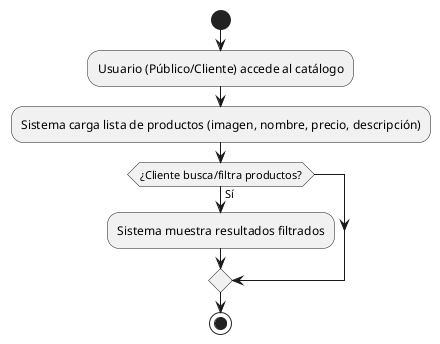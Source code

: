 @startuml
start
:Usuario (Público/Cliente) accede al catálogo;
:Sistema carga lista de productos (imagen, nombre, precio, descripción);

if (¿Cliente busca/filtra productos?) then (Sí)
  :Sistema muestra resultados filtrados;
endif

stop
@enduml